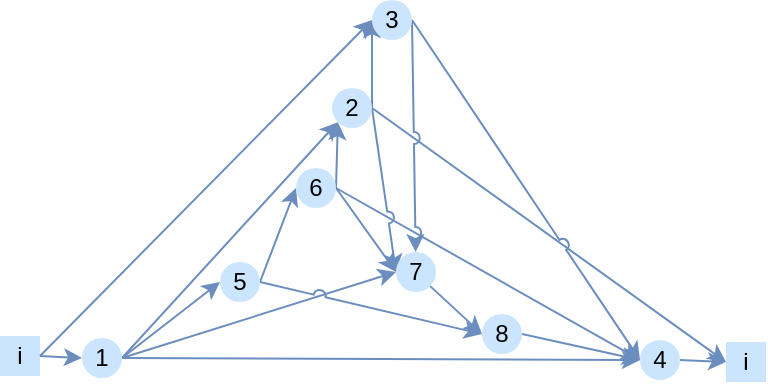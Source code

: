 <mxfile version="22.0.8" type="github">
  <diagram name="第 1 页" id="YrESG4-pe0sYExbxf6HH">
    <mxGraphModel dx="724" dy="398" grid="0" gridSize="10" guides="1" tooltips="1" connect="1" arrows="1" fold="1" page="1" pageScale="1" pageWidth="827" pageHeight="1169" math="0" shadow="0">
      <root>
        <mxCell id="0" />
        <mxCell id="1" parent="0" />
        <mxCell id="qDwPxaCXtAMD6tZ4ISzB-16" style="rounded=0;orthogonalLoop=1;jettySize=auto;html=1;exitX=1;exitY=0.5;exitDx=0;exitDy=0;entryX=0;entryY=0.5;entryDx=0;entryDy=0;fillColor=#dae8fc;gradientColor=#7ea6e0;strokeColor=#6c8ebf;" parent="1" source="qDwPxaCXtAMD6tZ4ISzB-3" target="qDwPxaCXtAMD6tZ4ISzB-4" edge="1">
          <mxGeometry relative="1" as="geometry" />
        </mxCell>
        <mxCell id="qDwPxaCXtAMD6tZ4ISzB-3" value="i" style="rounded=0;whiteSpace=wrap;fillColor=#cce5ff;strokeColor=none;gradientDirection=radial;" parent="1" vertex="1">
          <mxGeometry x="196" y="538" width="20" height="20" as="geometry" />
        </mxCell>
        <mxCell id="qDwPxaCXtAMD6tZ4ISzB-18" style="rounded=0;orthogonalLoop=1;jettySize=auto;html=1;exitX=1;exitY=0.5;exitDx=0;exitDy=0;entryX=0;entryY=0.5;entryDx=0;entryDy=0;fillColor=#dae8fc;gradientColor=#7ea6e0;strokeColor=#6c8ebf;startArrow=none;startFill=0;endArrow=classic;endFill=1;" parent="1" source="qDwPxaCXtAMD6tZ4ISzB-4" target="qDwPxaCXtAMD6tZ4ISzB-5" edge="1">
          <mxGeometry relative="1" as="geometry" />
        </mxCell>
        <mxCell id="qDwPxaCXtAMD6tZ4ISzB-21" style="edgeStyle=none;shape=connector;rounded=0;orthogonalLoop=1;jettySize=auto;html=1;exitX=1;exitY=0.5;exitDx=0;exitDy=0;labelBackgroundColor=default;strokeColor=#6c8ebf;align=center;verticalAlign=middle;fontFamily=Helvetica;fontSize=11;fontColor=default;startArrow=none;startFill=0;endArrow=classic;endFill=1;fillColor=#dae8fc;gradientColor=#7ea6e0;jumpStyle=arc;entryX=0;entryY=1;entryDx=0;entryDy=0;" parent="1" source="qDwPxaCXtAMD6tZ4ISzB-4" edge="1" target="qDwPxaCXtAMD6tZ4ISzB-7">
          <mxGeometry relative="1" as="geometry">
            <mxPoint x="376" y="411" as="targetPoint" />
          </mxGeometry>
        </mxCell>
        <mxCell id="qDwPxaCXtAMD6tZ4ISzB-29" style="edgeStyle=none;shape=connector;rounded=0;jumpStyle=arc;orthogonalLoop=1;jettySize=auto;html=1;exitX=1;exitY=0.5;exitDx=0;exitDy=0;labelBackgroundColor=default;strokeColor=#6c8ebf;align=center;verticalAlign=middle;fontFamily=Helvetica;fontSize=11;fontColor=default;startArrow=none;startFill=0;endArrow=classic;endFill=1;fillColor=#dae8fc;gradientColor=#7ea6e0;entryX=0;entryY=0.5;entryDx=0;entryDy=0;" parent="1" source="qDwPxaCXtAMD6tZ4ISzB-4" target="qDwPxaCXtAMD6tZ4ISzB-9" edge="1">
          <mxGeometry relative="1" as="geometry">
            <mxPoint x="446" y="521" as="targetPoint" />
          </mxGeometry>
        </mxCell>
        <mxCell id="qDwPxaCXtAMD6tZ4ISzB-30" style="edgeStyle=none;shape=connector;rounded=0;jumpStyle=arc;orthogonalLoop=1;jettySize=auto;html=1;exitX=1;exitY=0.5;exitDx=0;exitDy=0;entryX=0;entryY=0.5;entryDx=0;entryDy=0;labelBackgroundColor=default;strokeColor=#6c8ebf;align=center;verticalAlign=middle;fontFamily=Helvetica;fontSize=11;fontColor=default;startArrow=none;startFill=0;endArrow=classic;endFill=1;fillColor=#dae8fc;gradientColor=#7ea6e0;" parent="1" source="qDwPxaCXtAMD6tZ4ISzB-4" target="qDwPxaCXtAMD6tZ4ISzB-11" edge="1">
          <mxGeometry relative="1" as="geometry" />
        </mxCell>
        <mxCell id="qDwPxaCXtAMD6tZ4ISzB-33" style="edgeStyle=none;shape=connector;rounded=0;jumpStyle=arc;orthogonalLoop=1;jettySize=auto;html=1;exitX=1;exitY=0.5;exitDx=0;exitDy=0;entryX=0;entryY=0.5;entryDx=0;entryDy=0;labelBackgroundColor=default;strokeColor=#6c8ebf;align=center;verticalAlign=middle;fontFamily=Helvetica;fontSize=11;fontColor=default;startArrow=none;startFill=0;endArrow=classic;endFill=1;fillColor=#dae8fc;gradientColor=#7ea6e0;" parent="1" source="qDwPxaCXtAMD6tZ4ISzB-3" target="qDwPxaCXtAMD6tZ4ISzB-8" edge="1">
          <mxGeometry relative="1" as="geometry" />
        </mxCell>
        <mxCell id="qDwPxaCXtAMD6tZ4ISzB-4" value="1" style="ellipse;whiteSpace=wrap;html=1;aspect=fixed;fillColor=#cce5ff;strokeColor=none;" parent="1" vertex="1">
          <mxGeometry x="237" y="539" width="20" height="20" as="geometry" />
        </mxCell>
        <mxCell id="qDwPxaCXtAMD6tZ4ISzB-19" style="edgeStyle=none;shape=connector;rounded=0;orthogonalLoop=1;jettySize=auto;html=1;exitX=1;exitY=0.5;exitDx=0;exitDy=0;entryX=0;entryY=0.5;entryDx=0;entryDy=0;labelBackgroundColor=default;strokeColor=#6c8ebf;align=center;verticalAlign=middle;fontFamily=Helvetica;fontSize=11;fontColor=default;startArrow=none;startFill=0;endArrow=classic;endFill=1;fillColor=#dae8fc;gradientColor=#7ea6e0;" parent="1" source="qDwPxaCXtAMD6tZ4ISzB-5" target="qDwPxaCXtAMD6tZ4ISzB-6" edge="1">
          <mxGeometry relative="1" as="geometry" />
        </mxCell>
        <mxCell id="qDwPxaCXtAMD6tZ4ISzB-39" style="edgeStyle=none;shape=connector;rounded=0;jumpStyle=arc;orthogonalLoop=1;jettySize=auto;html=1;exitX=1;exitY=0.5;exitDx=0;exitDy=0;entryX=0;entryY=0.5;entryDx=0;entryDy=0;labelBackgroundColor=default;strokeColor=#6c8ebf;align=center;verticalAlign=middle;fontFamily=Helvetica;fontSize=11;fontColor=default;startArrow=none;startFill=0;endArrow=classic;endFill=1;fillColor=#dae8fc;gradientColor=#7ea6e0;" parent="1" source="qDwPxaCXtAMD6tZ4ISzB-5" target="qDwPxaCXtAMD6tZ4ISzB-10" edge="1">
          <mxGeometry relative="1" as="geometry" />
        </mxCell>
        <mxCell id="qDwPxaCXtAMD6tZ4ISzB-5" value="5" style="ellipse;whiteSpace=wrap;html=1;aspect=fixed;fillColor=#cce5ff;strokeColor=none;" parent="1" vertex="1">
          <mxGeometry x="306" y="501" width="20" height="20" as="geometry" />
        </mxCell>
        <mxCell id="qDwPxaCXtAMD6tZ4ISzB-20" style="edgeStyle=none;shape=connector;rounded=0;orthogonalLoop=1;jettySize=auto;html=1;exitX=1;exitY=0.5;exitDx=0;exitDy=0;entryX=0;entryY=1;entryDx=0;entryDy=0;labelBackgroundColor=default;strokeColor=#6c8ebf;align=center;verticalAlign=middle;fontFamily=Helvetica;fontSize=11;fontColor=default;startArrow=none;startFill=0;endArrow=classic;endFill=1;fillColor=#dae8fc;gradientColor=#7ea6e0;" parent="1" source="qDwPxaCXtAMD6tZ4ISzB-6" target="qDwPxaCXtAMD6tZ4ISzB-7" edge="1">
          <mxGeometry relative="1" as="geometry" />
        </mxCell>
        <mxCell id="qDwPxaCXtAMD6tZ4ISzB-28" style="edgeStyle=none;shape=connector;rounded=0;jumpStyle=arc;orthogonalLoop=1;jettySize=auto;html=1;exitX=1;exitY=0.5;exitDx=0;exitDy=0;entryX=0;entryY=0.5;entryDx=0;entryDy=0;labelBackgroundColor=default;strokeColor=#6c8ebf;align=center;verticalAlign=middle;fontFamily=Helvetica;fontSize=11;fontColor=default;startArrow=none;startFill=0;endArrow=classic;endFill=1;fillColor=#dae8fc;gradientColor=#7ea6e0;" parent="1" source="qDwPxaCXtAMD6tZ4ISzB-6" target="qDwPxaCXtAMD6tZ4ISzB-9" edge="1">
          <mxGeometry relative="1" as="geometry" />
        </mxCell>
        <mxCell id="qDwPxaCXtAMD6tZ4ISzB-32" style="edgeStyle=none;shape=connector;rounded=0;jumpStyle=arc;orthogonalLoop=1;jettySize=auto;html=1;exitX=1;exitY=0.5;exitDx=0;exitDy=0;entryX=0;entryY=0.5;entryDx=0;entryDy=0;labelBackgroundColor=default;strokeColor=#6c8ebf;align=center;verticalAlign=middle;fontFamily=Helvetica;fontSize=11;fontColor=default;startArrow=none;startFill=0;endArrow=classic;endFill=1;fillColor=#dae8fc;gradientColor=#7ea6e0;" parent="1" source="qDwPxaCXtAMD6tZ4ISzB-6" target="qDwPxaCXtAMD6tZ4ISzB-11" edge="1">
          <mxGeometry relative="1" as="geometry" />
        </mxCell>
        <mxCell id="qDwPxaCXtAMD6tZ4ISzB-6" value="6" style="ellipse;whiteSpace=wrap;html=1;aspect=fixed;fillColor=#cce5ff;strokeColor=none;" parent="1" vertex="1">
          <mxGeometry x="344" y="454" width="20" height="20" as="geometry" />
        </mxCell>
        <mxCell id="qDwPxaCXtAMD6tZ4ISzB-23" style="edgeStyle=none;shape=connector;rounded=0;jumpStyle=arc;orthogonalLoop=1;jettySize=auto;html=1;exitX=1;exitY=0.5;exitDx=0;exitDy=0;entryX=0;entryY=0.5;entryDx=0;entryDy=0;labelBackgroundColor=default;strokeColor=#6c8ebf;align=center;verticalAlign=middle;fontFamily=Helvetica;fontSize=11;fontColor=default;startArrow=none;startFill=0;endArrow=classic;endFill=1;fillColor=#dae8fc;gradientColor=#7ea6e0;" parent="1" source="qDwPxaCXtAMD6tZ4ISzB-7" target="qDwPxaCXtAMD6tZ4ISzB-8" edge="1">
          <mxGeometry relative="1" as="geometry" />
        </mxCell>
        <mxCell id="qDwPxaCXtAMD6tZ4ISzB-24" style="edgeStyle=none;shape=connector;rounded=0;jumpStyle=arc;orthogonalLoop=1;jettySize=auto;html=1;exitX=1;exitY=0.5;exitDx=0;exitDy=0;entryX=0;entryY=0.5;entryDx=0;entryDy=0;labelBackgroundColor=default;strokeColor=#6c8ebf;align=center;verticalAlign=middle;fontFamily=Helvetica;fontSize=11;fontColor=default;startArrow=none;startFill=0;endArrow=classic;endFill=1;fillColor=#dae8fc;gradientColor=#7ea6e0;" parent="1" source="qDwPxaCXtAMD6tZ4ISzB-7" target="qDwPxaCXtAMD6tZ4ISzB-9" edge="1">
          <mxGeometry relative="1" as="geometry" />
        </mxCell>
        <mxCell id="qDwPxaCXtAMD6tZ4ISzB-35" style="edgeStyle=none;shape=connector;rounded=0;jumpStyle=arc;orthogonalLoop=1;jettySize=auto;html=1;exitX=1;exitY=0.5;exitDx=0;exitDy=0;entryX=0;entryY=0.5;entryDx=0;entryDy=0;labelBackgroundColor=default;strokeColor=#6c8ebf;align=center;verticalAlign=middle;fontFamily=Helvetica;fontSize=11;fontColor=default;startArrow=none;startFill=0;endArrow=classic;endFill=1;fillColor=#dae8fc;gradientColor=#7ea6e0;" parent="1" source="qDwPxaCXtAMD6tZ4ISzB-7" target="qDwPxaCXtAMD6tZ4ISzB-15" edge="1">
          <mxGeometry relative="1" as="geometry" />
        </mxCell>
        <mxCell id="qDwPxaCXtAMD6tZ4ISzB-7" value="2" style="ellipse;whiteSpace=wrap;html=1;aspect=fixed;fillColor=#cce5ff;strokeColor=none;" parent="1" vertex="1">
          <mxGeometry x="362" y="414" width="20" height="20" as="geometry" />
        </mxCell>
        <mxCell id="qDwPxaCXtAMD6tZ4ISzB-36" style="edgeStyle=none;shape=connector;rounded=0;jumpStyle=arc;orthogonalLoop=1;jettySize=auto;html=1;exitX=1;exitY=0.5;exitDx=0;exitDy=0;entryX=0;entryY=0.5;entryDx=0;entryDy=0;labelBackgroundColor=default;strokeColor=#6c8ebf;align=center;verticalAlign=middle;fontFamily=Helvetica;fontSize=11;fontColor=default;startArrow=none;startFill=0;endArrow=classic;endFill=1;fillColor=#dae8fc;gradientColor=#7ea6e0;" parent="1" source="qDwPxaCXtAMD6tZ4ISzB-8" target="qDwPxaCXtAMD6tZ4ISzB-11" edge="1">
          <mxGeometry relative="1" as="geometry" />
        </mxCell>
        <mxCell id="kYBf_stXQ2g6SbunrgJb-5" style="edgeStyle=none;shape=connector;rounded=0;jumpStyle=arc;orthogonalLoop=1;jettySize=auto;html=1;exitX=1;exitY=0.5;exitDx=0;exitDy=0;labelBackgroundColor=default;strokeColor=#6c8ebf;align=center;verticalAlign=middle;fontFamily=Helvetica;fontSize=11;fontColor=default;startArrow=none;startFill=0;endArrow=classic;endFill=1;fillColor=#dae8fc;gradientColor=#7ea6e0;" edge="1" parent="1" source="qDwPxaCXtAMD6tZ4ISzB-8" target="qDwPxaCXtAMD6tZ4ISzB-9">
          <mxGeometry relative="1" as="geometry" />
        </mxCell>
        <mxCell id="qDwPxaCXtAMD6tZ4ISzB-8" value="3" style="ellipse;whiteSpace=wrap;html=1;aspect=fixed;fillColor=#cce5ff;strokeColor=none;" parent="1" vertex="1">
          <mxGeometry x="382" y="370" width="20" height="20" as="geometry" />
        </mxCell>
        <mxCell id="qDwPxaCXtAMD6tZ4ISzB-25" style="edgeStyle=none;shape=connector;rounded=0;jumpStyle=arc;orthogonalLoop=1;jettySize=auto;html=1;exitX=1;exitY=1;exitDx=0;exitDy=0;entryX=0;entryY=0.5;entryDx=0;entryDy=0;labelBackgroundColor=default;strokeColor=#6c8ebf;align=center;verticalAlign=middle;fontFamily=Helvetica;fontSize=11;fontColor=default;startArrow=none;startFill=0;endArrow=classic;endFill=1;fillColor=#dae8fc;gradientColor=#7ea6e0;" parent="1" source="qDwPxaCXtAMD6tZ4ISzB-9" target="qDwPxaCXtAMD6tZ4ISzB-10" edge="1">
          <mxGeometry relative="1" as="geometry" />
        </mxCell>
        <mxCell id="qDwPxaCXtAMD6tZ4ISzB-9" value="7" style="ellipse;whiteSpace=wrap;html=1;aspect=fixed;fillColor=#cce5ff;strokeColor=none;" parent="1" vertex="1">
          <mxGeometry x="394" y="496" width="20" height="20" as="geometry" />
        </mxCell>
        <mxCell id="qDwPxaCXtAMD6tZ4ISzB-26" style="edgeStyle=none;shape=connector;rounded=0;jumpStyle=arc;orthogonalLoop=1;jettySize=auto;html=1;exitX=1;exitY=0.5;exitDx=0;exitDy=0;entryX=0;entryY=0.5;entryDx=0;entryDy=0;labelBackgroundColor=default;strokeColor=#6c8ebf;align=center;verticalAlign=middle;fontFamily=Helvetica;fontSize=11;fontColor=default;startArrow=none;startFill=0;endArrow=classic;endFill=1;fillColor=#dae8fc;gradientColor=#7ea6e0;" parent="1" source="qDwPxaCXtAMD6tZ4ISzB-10" target="qDwPxaCXtAMD6tZ4ISzB-11" edge="1">
          <mxGeometry relative="1" as="geometry" />
        </mxCell>
        <mxCell id="qDwPxaCXtAMD6tZ4ISzB-10" value="8" style="ellipse;whiteSpace=wrap;html=1;aspect=fixed;fillColor=#cce5ff;strokeColor=none;" parent="1" vertex="1">
          <mxGeometry x="437" y="527" width="20" height="20" as="geometry" />
        </mxCell>
        <mxCell id="qDwPxaCXtAMD6tZ4ISzB-41" style="edgeStyle=none;shape=connector;rounded=0;jumpStyle=arc;orthogonalLoop=1;jettySize=auto;html=1;exitX=1;exitY=0.5;exitDx=0;exitDy=0;entryX=0;entryY=0.5;entryDx=0;entryDy=0;labelBackgroundColor=default;strokeColor=#6c8ebf;align=center;verticalAlign=middle;fontFamily=Helvetica;fontSize=11;fontColor=default;startArrow=none;startFill=0;endArrow=classic;endFill=1;fillColor=#dae8fc;gradientColor=#7ea6e0;" parent="1" source="qDwPxaCXtAMD6tZ4ISzB-11" target="qDwPxaCXtAMD6tZ4ISzB-15" edge="1">
          <mxGeometry relative="1" as="geometry" />
        </mxCell>
        <mxCell id="qDwPxaCXtAMD6tZ4ISzB-11" value="4" style="ellipse;whiteSpace=wrap;html=1;aspect=fixed;fillColor=#cce5ff;strokeColor=none;" parent="1" vertex="1">
          <mxGeometry x="516" y="540" width="20" height="20" as="geometry" />
        </mxCell>
        <mxCell id="qDwPxaCXtAMD6tZ4ISzB-15" value="i" style="rounded=0;whiteSpace=wrap;fillColor=#cce5ff;strokeColor=none;gradientDirection=radial;" parent="1" vertex="1">
          <mxGeometry x="559" y="541" width="20" height="20" as="geometry" />
        </mxCell>
      </root>
    </mxGraphModel>
  </diagram>
</mxfile>

